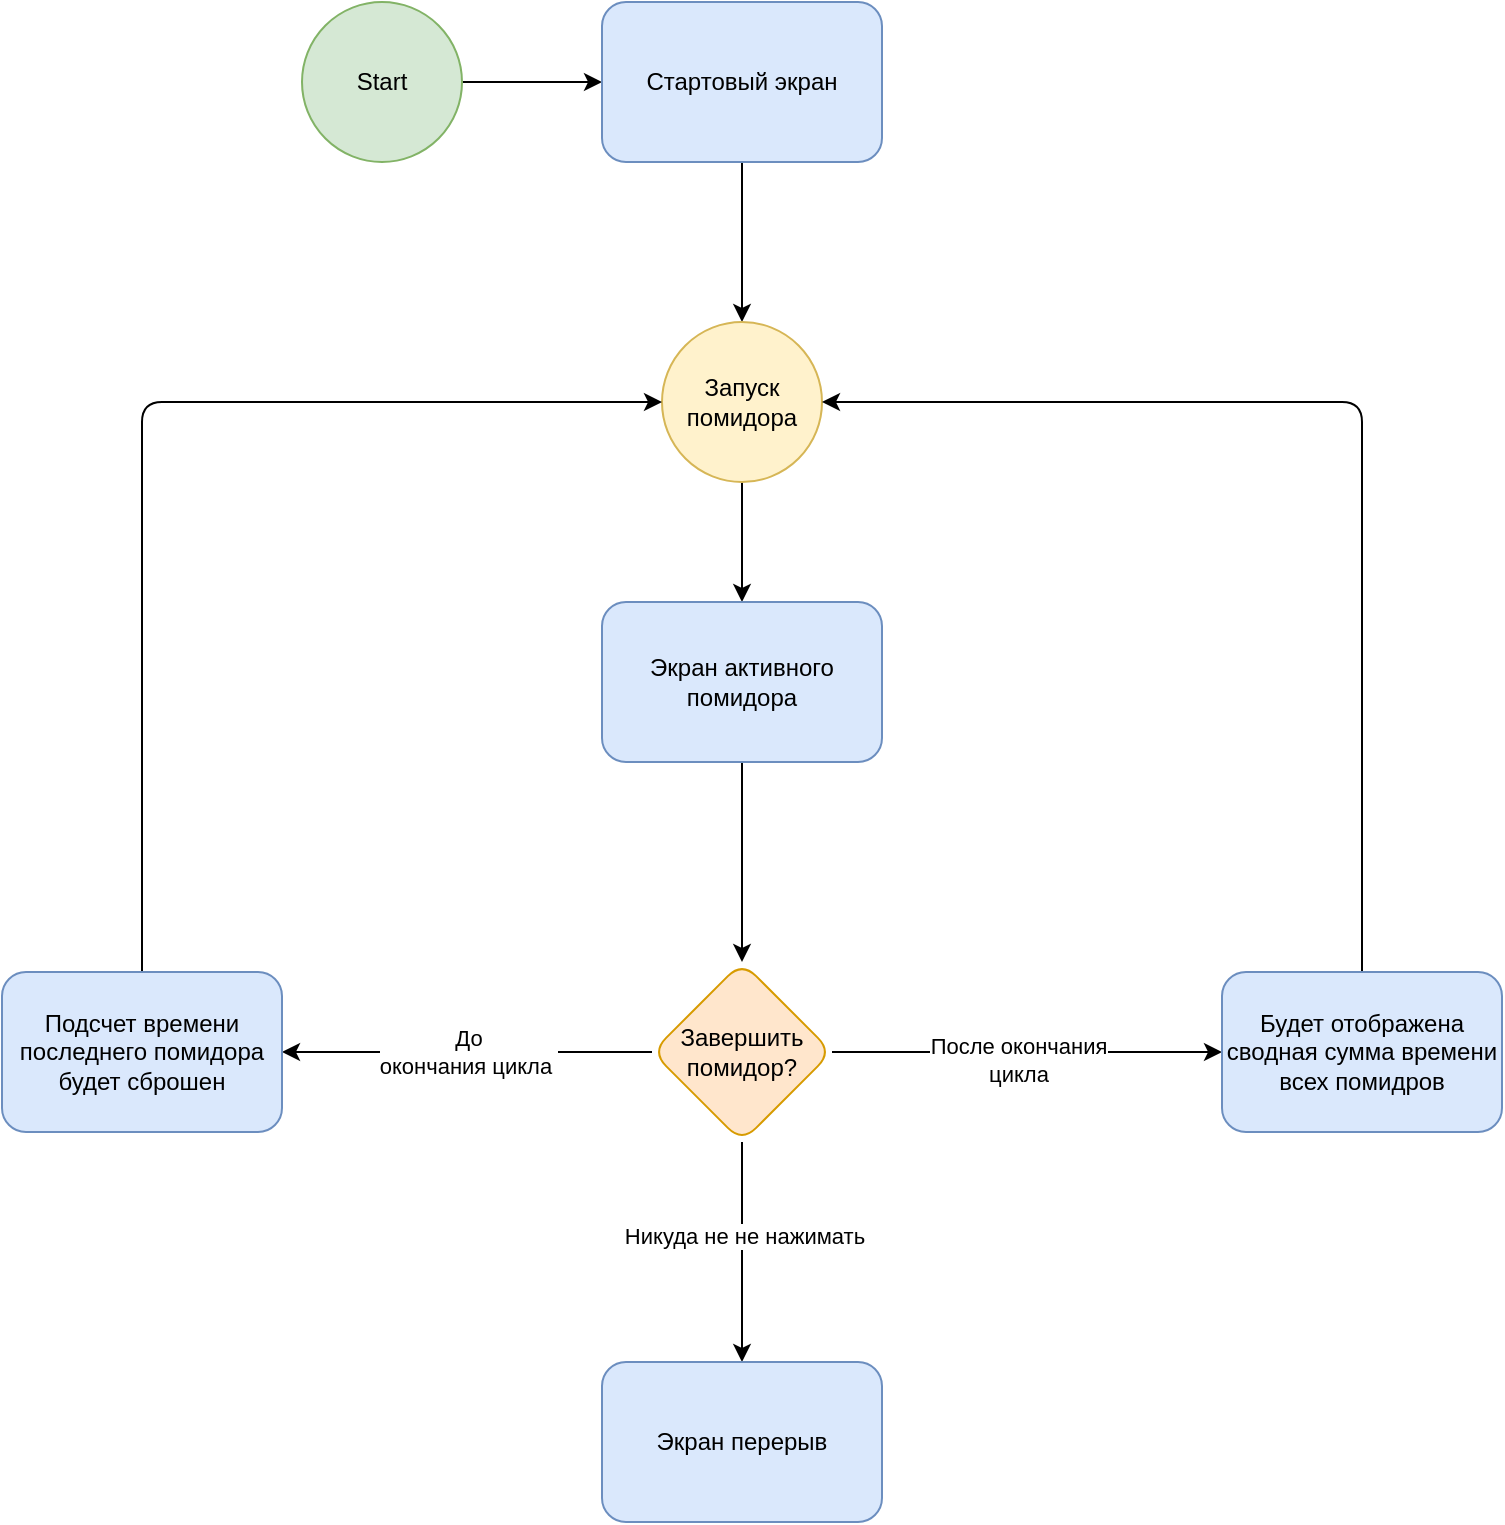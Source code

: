 <mxfile version="20.2.7" type="github">
  <diagram id="C5RBs43oDa-KdzZeNtuy" name="Page-1">
    <mxGraphModel dx="1418" dy="664" grid="1" gridSize="10" guides="1" tooltips="1" connect="1" arrows="1" fold="1" page="0" pageScale="1" pageWidth="827" pageHeight="1169" background="none" math="0" shadow="0">
      <root>
        <mxCell id="WIyWlLk6GJQsqaUBKTNV-0" />
        <mxCell id="WIyWlLk6GJQsqaUBKTNV-1" parent="WIyWlLk6GJQsqaUBKTNV-0" />
        <mxCell id="l3Q-qGVHjBEDR4Z6Go_l-1" value="" style="edgeStyle=orthogonalEdgeStyle;rounded=1;orthogonalLoop=1;jettySize=auto;html=1;" edge="1" parent="WIyWlLk6GJQsqaUBKTNV-1" source="F6R1t-FmlLvcwdGyuqi0-0" target="l3Q-qGVHjBEDR4Z6Go_l-0">
          <mxGeometry relative="1" as="geometry" />
        </mxCell>
        <mxCell id="F6R1t-FmlLvcwdGyuqi0-0" value="Start" style="ellipse;whiteSpace=wrap;html=1;aspect=fixed;rounded=1;fillColor=#d5e8d4;strokeColor=#82b366;" vertex="1" parent="WIyWlLk6GJQsqaUBKTNV-1">
          <mxGeometry x="130" y="110" width="80" height="80" as="geometry" />
        </mxCell>
        <mxCell id="l3Q-qGVHjBEDR4Z6Go_l-3" value="" style="edgeStyle=orthogonalEdgeStyle;rounded=1;orthogonalLoop=1;jettySize=auto;html=1;" edge="1" parent="WIyWlLk6GJQsqaUBKTNV-1" source="l3Q-qGVHjBEDR4Z6Go_l-0" target="l3Q-qGVHjBEDR4Z6Go_l-2">
          <mxGeometry relative="1" as="geometry" />
        </mxCell>
        <mxCell id="l3Q-qGVHjBEDR4Z6Go_l-0" value="Стартовый экран" style="whiteSpace=wrap;html=1;fillColor=#dae8fc;strokeColor=#6c8ebf;rounded=1;" vertex="1" parent="WIyWlLk6GJQsqaUBKTNV-1">
          <mxGeometry x="280" y="110" width="140" height="80" as="geometry" />
        </mxCell>
        <mxCell id="l3Q-qGVHjBEDR4Z6Go_l-5" value="" style="edgeStyle=orthogonalEdgeStyle;rounded=1;orthogonalLoop=1;jettySize=auto;html=1;" edge="1" parent="WIyWlLk6GJQsqaUBKTNV-1" source="l3Q-qGVHjBEDR4Z6Go_l-2" target="l3Q-qGVHjBEDR4Z6Go_l-13">
          <mxGeometry relative="1" as="geometry">
            <mxPoint x="220" y="440" as="sourcePoint" />
            <mxPoint x="350" y="410" as="targetPoint" />
          </mxGeometry>
        </mxCell>
        <mxCell id="l3Q-qGVHjBEDR4Z6Go_l-2" value="Запуск помидора" style="ellipse;whiteSpace=wrap;html=1;fillColor=#fff2cc;strokeColor=#d6b656;rounded=1;" vertex="1" parent="WIyWlLk6GJQsqaUBKTNV-1">
          <mxGeometry x="310" y="270" width="80" height="80" as="geometry" />
        </mxCell>
        <mxCell id="l3Q-qGVHjBEDR4Z6Go_l-17" value="" style="edgeStyle=orthogonalEdgeStyle;rounded=1;orthogonalLoop=1;jettySize=auto;html=1;" edge="1" parent="WIyWlLk6GJQsqaUBKTNV-1" source="l3Q-qGVHjBEDR4Z6Go_l-13" target="l3Q-qGVHjBEDR4Z6Go_l-16">
          <mxGeometry relative="1" as="geometry" />
        </mxCell>
        <mxCell id="l3Q-qGVHjBEDR4Z6Go_l-13" value="Экран активного помидора" style="whiteSpace=wrap;html=1;fillColor=#dae8fc;strokeColor=#6c8ebf;rounded=1;" vertex="1" parent="WIyWlLk6GJQsqaUBKTNV-1">
          <mxGeometry x="280" y="410" width="140" height="80" as="geometry" />
        </mxCell>
        <mxCell id="l3Q-qGVHjBEDR4Z6Go_l-21" value="До &lt;br&gt;окончания цикла&amp;nbsp;" style="edgeStyle=orthogonalEdgeStyle;rounded=1;orthogonalLoop=1;jettySize=auto;html=1;" edge="1" parent="WIyWlLk6GJQsqaUBKTNV-1" source="l3Q-qGVHjBEDR4Z6Go_l-16" target="l3Q-qGVHjBEDR4Z6Go_l-18">
          <mxGeometry relative="1" as="geometry" />
        </mxCell>
        <mxCell id="l3Q-qGVHjBEDR4Z6Go_l-22" value="" style="edgeStyle=orthogonalEdgeStyle;rounded=1;orthogonalLoop=1;jettySize=auto;html=1;" edge="1" parent="WIyWlLk6GJQsqaUBKTNV-1" source="l3Q-qGVHjBEDR4Z6Go_l-16" target="l3Q-qGVHjBEDR4Z6Go_l-20">
          <mxGeometry relative="1" as="geometry" />
        </mxCell>
        <mxCell id="l3Q-qGVHjBEDR4Z6Go_l-24" value="После окончания &lt;br&gt;цикла" style="edgeLabel;html=1;align=center;verticalAlign=middle;resizable=0;points=[];" vertex="1" connectable="0" parent="l3Q-qGVHjBEDR4Z6Go_l-22">
          <mxGeometry x="-0.046" y="-4" relative="1" as="geometry">
            <mxPoint as="offset" />
          </mxGeometry>
        </mxCell>
        <mxCell id="l3Q-qGVHjBEDR4Z6Go_l-26" value="" style="edgeStyle=orthogonalEdgeStyle;rounded=1;orthogonalLoop=1;jettySize=auto;html=1;" edge="1" parent="WIyWlLk6GJQsqaUBKTNV-1" source="l3Q-qGVHjBEDR4Z6Go_l-16" target="l3Q-qGVHjBEDR4Z6Go_l-25">
          <mxGeometry relative="1" as="geometry" />
        </mxCell>
        <mxCell id="l3Q-qGVHjBEDR4Z6Go_l-27" value="Никуда не не нажимать" style="edgeLabel;html=1;align=center;verticalAlign=middle;resizable=0;points=[];" vertex="1" connectable="0" parent="l3Q-qGVHjBEDR4Z6Go_l-26">
          <mxGeometry x="-0.145" y="1" relative="1" as="geometry">
            <mxPoint as="offset" />
          </mxGeometry>
        </mxCell>
        <mxCell id="l3Q-qGVHjBEDR4Z6Go_l-16" value="Завершить помидор?" style="rhombus;whiteSpace=wrap;html=1;rounded=1;fillColor=#ffe6cc;strokeColor=#d79b00;" vertex="1" parent="WIyWlLk6GJQsqaUBKTNV-1">
          <mxGeometry x="305" y="590" width="90" height="90" as="geometry" />
        </mxCell>
        <mxCell id="l3Q-qGVHjBEDR4Z6Go_l-28" style="edgeStyle=orthogonalEdgeStyle;rounded=1;orthogonalLoop=1;jettySize=auto;html=1;entryX=0;entryY=0.5;entryDx=0;entryDy=0;" edge="1" parent="WIyWlLk6GJQsqaUBKTNV-1" source="l3Q-qGVHjBEDR4Z6Go_l-18" target="l3Q-qGVHjBEDR4Z6Go_l-2">
          <mxGeometry relative="1" as="geometry">
            <Array as="points">
              <mxPoint x="50" y="310" />
            </Array>
          </mxGeometry>
        </mxCell>
        <mxCell id="l3Q-qGVHjBEDR4Z6Go_l-18" value="Подсчет времени последнего помидора будет сброшен" style="whiteSpace=wrap;html=1;fillColor=#dae8fc;strokeColor=#6c8ebf;rounded=1;" vertex="1" parent="WIyWlLk6GJQsqaUBKTNV-1">
          <mxGeometry x="-20" y="595" width="140" height="80" as="geometry" />
        </mxCell>
        <mxCell id="l3Q-qGVHjBEDR4Z6Go_l-29" style="edgeStyle=orthogonalEdgeStyle;rounded=1;orthogonalLoop=1;jettySize=auto;html=1;entryX=1;entryY=0.5;entryDx=0;entryDy=0;" edge="1" parent="WIyWlLk6GJQsqaUBKTNV-1" source="l3Q-qGVHjBEDR4Z6Go_l-20" target="l3Q-qGVHjBEDR4Z6Go_l-2">
          <mxGeometry relative="1" as="geometry">
            <Array as="points">
              <mxPoint x="660" y="310" />
            </Array>
          </mxGeometry>
        </mxCell>
        <mxCell id="l3Q-qGVHjBEDR4Z6Go_l-20" value="Будет отображена сводная сумма времени всех помидров" style="whiteSpace=wrap;html=1;fillColor=#dae8fc;strokeColor=#6c8ebf;rounded=1;" vertex="1" parent="WIyWlLk6GJQsqaUBKTNV-1">
          <mxGeometry x="590" y="595" width="140" height="80" as="geometry" />
        </mxCell>
        <mxCell id="l3Q-qGVHjBEDR4Z6Go_l-25" value="Экран перерыв" style="whiteSpace=wrap;html=1;fillColor=#dae8fc;strokeColor=#6c8ebf;rounded=1;" vertex="1" parent="WIyWlLk6GJQsqaUBKTNV-1">
          <mxGeometry x="280" y="790" width="140" height="80" as="geometry" />
        </mxCell>
      </root>
    </mxGraphModel>
  </diagram>
</mxfile>
